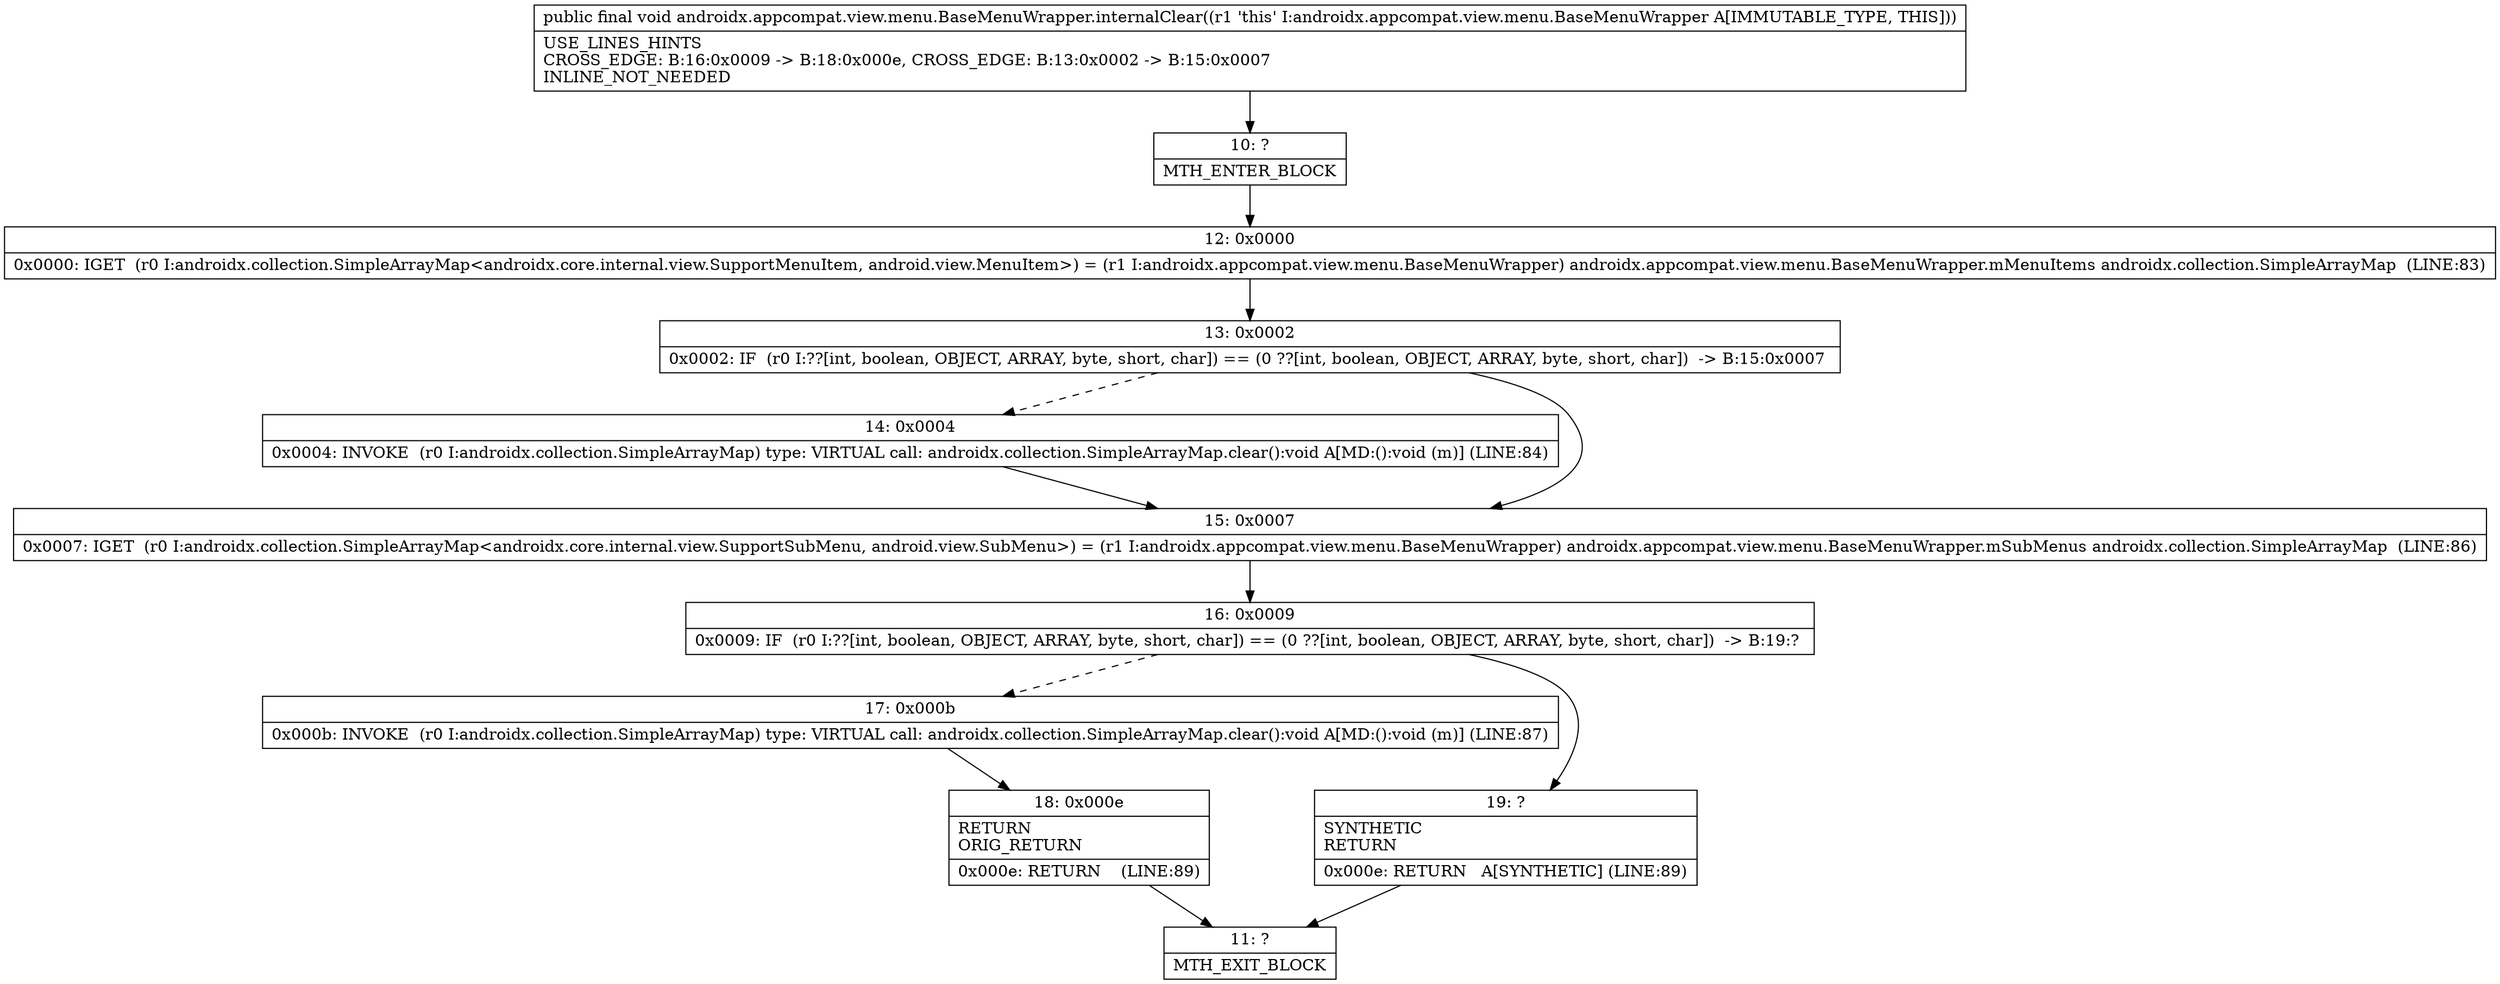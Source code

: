 digraph "CFG forandroidx.appcompat.view.menu.BaseMenuWrapper.internalClear()V" {
Node_10 [shape=record,label="{10\:\ ?|MTH_ENTER_BLOCK\l}"];
Node_12 [shape=record,label="{12\:\ 0x0000|0x0000: IGET  (r0 I:androidx.collection.SimpleArrayMap\<androidx.core.internal.view.SupportMenuItem, android.view.MenuItem\>) = (r1 I:androidx.appcompat.view.menu.BaseMenuWrapper) androidx.appcompat.view.menu.BaseMenuWrapper.mMenuItems androidx.collection.SimpleArrayMap  (LINE:83)\l}"];
Node_13 [shape=record,label="{13\:\ 0x0002|0x0002: IF  (r0 I:??[int, boolean, OBJECT, ARRAY, byte, short, char]) == (0 ??[int, boolean, OBJECT, ARRAY, byte, short, char])  \-\> B:15:0x0007 \l}"];
Node_14 [shape=record,label="{14\:\ 0x0004|0x0004: INVOKE  (r0 I:androidx.collection.SimpleArrayMap) type: VIRTUAL call: androidx.collection.SimpleArrayMap.clear():void A[MD:():void (m)] (LINE:84)\l}"];
Node_15 [shape=record,label="{15\:\ 0x0007|0x0007: IGET  (r0 I:androidx.collection.SimpleArrayMap\<androidx.core.internal.view.SupportSubMenu, android.view.SubMenu\>) = (r1 I:androidx.appcompat.view.menu.BaseMenuWrapper) androidx.appcompat.view.menu.BaseMenuWrapper.mSubMenus androidx.collection.SimpleArrayMap  (LINE:86)\l}"];
Node_16 [shape=record,label="{16\:\ 0x0009|0x0009: IF  (r0 I:??[int, boolean, OBJECT, ARRAY, byte, short, char]) == (0 ??[int, boolean, OBJECT, ARRAY, byte, short, char])  \-\> B:19:? \l}"];
Node_17 [shape=record,label="{17\:\ 0x000b|0x000b: INVOKE  (r0 I:androidx.collection.SimpleArrayMap) type: VIRTUAL call: androidx.collection.SimpleArrayMap.clear():void A[MD:():void (m)] (LINE:87)\l}"];
Node_18 [shape=record,label="{18\:\ 0x000e|RETURN\lORIG_RETURN\l|0x000e: RETURN    (LINE:89)\l}"];
Node_11 [shape=record,label="{11\:\ ?|MTH_EXIT_BLOCK\l}"];
Node_19 [shape=record,label="{19\:\ ?|SYNTHETIC\lRETURN\l|0x000e: RETURN   A[SYNTHETIC] (LINE:89)\l}"];
MethodNode[shape=record,label="{public final void androidx.appcompat.view.menu.BaseMenuWrapper.internalClear((r1 'this' I:androidx.appcompat.view.menu.BaseMenuWrapper A[IMMUTABLE_TYPE, THIS]))  | USE_LINES_HINTS\lCROSS_EDGE: B:16:0x0009 \-\> B:18:0x000e, CROSS_EDGE: B:13:0x0002 \-\> B:15:0x0007\lINLINE_NOT_NEEDED\l}"];
MethodNode -> Node_10;Node_10 -> Node_12;
Node_12 -> Node_13;
Node_13 -> Node_14[style=dashed];
Node_13 -> Node_15;
Node_14 -> Node_15;
Node_15 -> Node_16;
Node_16 -> Node_17[style=dashed];
Node_16 -> Node_19;
Node_17 -> Node_18;
Node_18 -> Node_11;
Node_19 -> Node_11;
}

